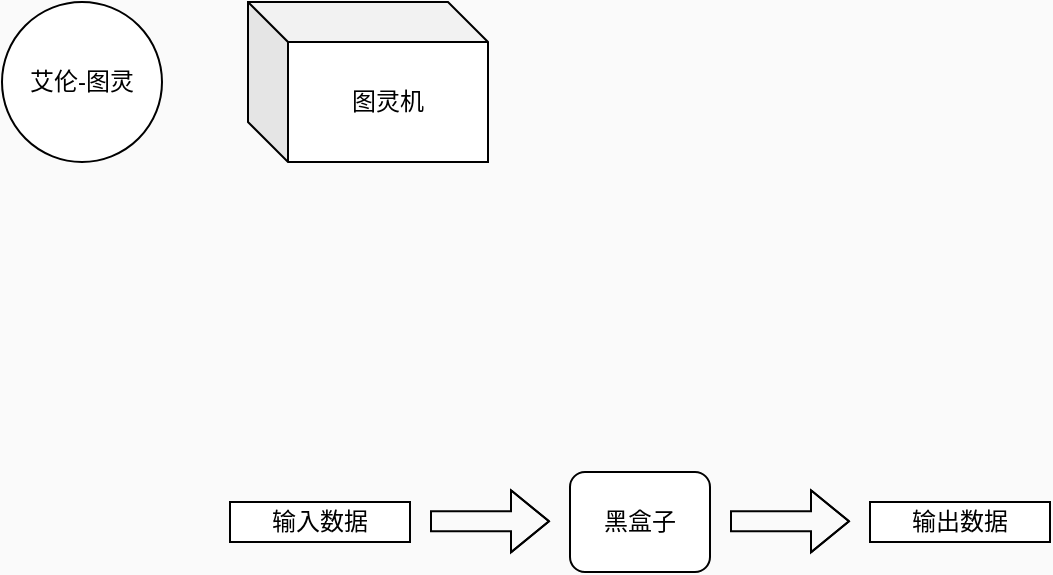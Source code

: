 <mxfile version="24.0.0" type="github">
  <diagram name="第 1 页" id="uv9SvoQawzCtk788nvmD">
    <mxGraphModel dx="545" dy="353" grid="0" gridSize="10" guides="1" tooltips="1" connect="1" arrows="1" fold="1" page="1" pageScale="1" pageWidth="827" pageHeight="1169" background="#FAFAFA" math="0" shadow="0">
      <root>
        <mxCell id="0" />
        <mxCell id="1" parent="0" />
        <mxCell id="ac51AG8sJwIWTgO-2ipH-1" value="黑盒子" style="rounded=1;whiteSpace=wrap;html=1;" vertex="1" parent="1">
          <mxGeometry x="360" y="280" width="70" height="50" as="geometry" />
        </mxCell>
        <mxCell id="ac51AG8sJwIWTgO-2ipH-2" value="输入数据" style="rounded=0;whiteSpace=wrap;html=1;" vertex="1" parent="1">
          <mxGeometry x="190" y="295" width="90" height="20" as="geometry" />
        </mxCell>
        <mxCell id="ac51AG8sJwIWTgO-2ipH-3" value="输出数据" style="rounded=0;whiteSpace=wrap;html=1;" vertex="1" parent="1">
          <mxGeometry x="510" y="295" width="90" height="20" as="geometry" />
        </mxCell>
        <mxCell id="ac51AG8sJwIWTgO-2ipH-4" value="" style="shape=flexArrow;endArrow=classic;html=1;rounded=0;" edge="1" parent="1">
          <mxGeometry width="50" height="50" relative="1" as="geometry">
            <mxPoint x="290" y="304.66" as="sourcePoint" />
            <mxPoint x="350" y="304.66" as="targetPoint" />
            <Array as="points">
              <mxPoint x="310" y="304.66" />
              <mxPoint x="330" y="304.66" />
            </Array>
          </mxGeometry>
        </mxCell>
        <mxCell id="ac51AG8sJwIWTgO-2ipH-5" value="" style="shape=flexArrow;endArrow=classic;html=1;rounded=0;" edge="1" parent="1">
          <mxGeometry width="50" height="50" relative="1" as="geometry">
            <mxPoint x="440" y="304.66" as="sourcePoint" />
            <mxPoint x="500" y="304.66" as="targetPoint" />
            <Array as="points">
              <mxPoint x="460" y="304.66" />
              <mxPoint x="480" y="304.66" />
            </Array>
          </mxGeometry>
        </mxCell>
        <mxCell id="ac51AG8sJwIWTgO-2ipH-6" value="艾伦-图灵" style="ellipse;whiteSpace=wrap;html=1;aspect=fixed;" vertex="1" parent="1">
          <mxGeometry x="76" y="45" width="80" height="80" as="geometry" />
        </mxCell>
        <mxCell id="ac51AG8sJwIWTgO-2ipH-7" value="图灵机" style="shape=cube;whiteSpace=wrap;html=1;boundedLbl=1;backgroundOutline=1;darkOpacity=0.05;darkOpacity2=0.1;" vertex="1" parent="1">
          <mxGeometry x="199" y="45" width="120" height="80" as="geometry" />
        </mxCell>
      </root>
    </mxGraphModel>
  </diagram>
</mxfile>
